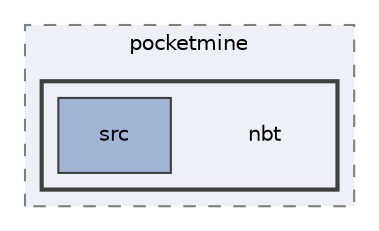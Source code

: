 digraph "nbt"
{
 // INTERACTIVE_SVG=YES
 // LATEX_PDF_SIZE
  edge [fontname="Helvetica",fontsize="10",labelfontname="Helvetica",labelfontsize="10"];
  node [fontname="Helvetica",fontsize="10",shape=record];
  compound=true
  subgraph clusterdir_67ec95640dccd85af7425ce27c77136c {
    graph [ bgcolor="#edf0f7", pencolor="grey50", style="filled,dashed,", label="pocketmine", fontname="Helvetica", fontsize="10", URL="dir_67ec95640dccd85af7425ce27c77136c.html"]
  subgraph clusterdir_1a17901ef04850eab3788e99ea4fdab1 {
    graph [ bgcolor="#edf0f7", pencolor="grey25", style="filled,bold,", label="", fontname="Helvetica", fontsize="10", URL="dir_1a17901ef04850eab3788e99ea4fdab1.html"]
    dir_1a17901ef04850eab3788e99ea4fdab1 [shape=plaintext, label="nbt"];
  dir_b8361626dcd86efd7016c850a916ae44 [shape=box, label="src", style="filled,", fillcolor="#a2b4d6", color="grey25", URL="dir_b8361626dcd86efd7016c850a916ae44.html"];
  }
  }
}
